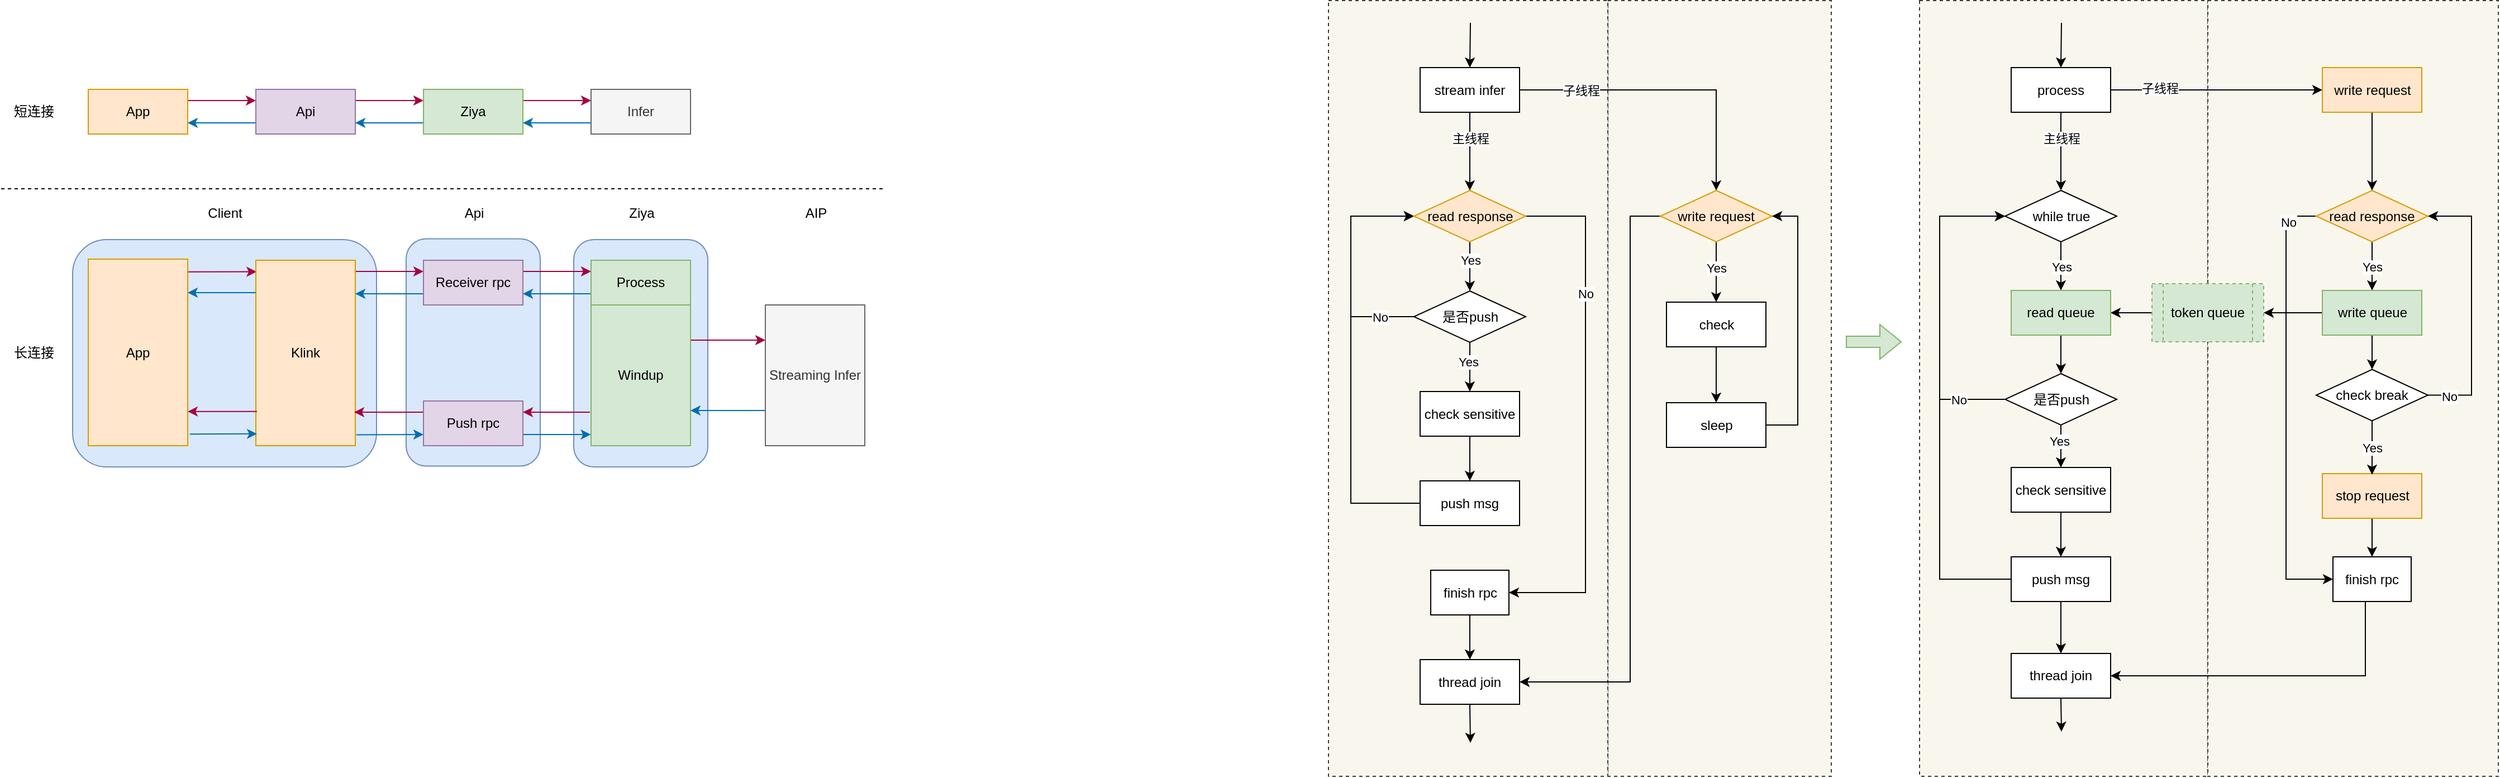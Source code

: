<mxfile>
    <diagram id="pALt_KRPGuLqjfspw3xM" name="第 1 页">
        <mxGraphModel dx="1208" dy="265" grid="0" gridSize="10" guides="1" tooltips="1" connect="1" arrows="1" fold="1" page="0" pageScale="1" pageWidth="827" pageHeight="1169" math="0" shadow="0">
            <root>
                <mxCell id="0"/>
                <mxCell id="1" parent="0"/>
                <mxCell id="155" value="" style="rounded=0;whiteSpace=wrap;html=1;dashed=1;fillColor=#f9f7ed;strokeColor=#36393d;" vertex="1" parent="1">
                    <mxGeometry x="2059" y="485.5" width="258" height="694.5" as="geometry"/>
                </mxCell>
                <mxCell id="151" value="" style="rounded=0;whiteSpace=wrap;html=1;dashed=1;fillColor=#f9f7ed;strokeColor=#36393d;" vertex="1" parent="1">
                    <mxGeometry x="1780" y="485.5" width="200" height="694.5" as="geometry"/>
                </mxCell>
                <mxCell id="150" value="" style="rounded=0;whiteSpace=wrap;html=1;dashed=1;fillColor=#f9f7ed;strokeColor=#36393d;" vertex="1" parent="1">
                    <mxGeometry x="1530" y="485.5" width="250" height="694.5" as="geometry"/>
                </mxCell>
                <mxCell id="53" value="" style="rounded=1;whiteSpace=wrap;html=1;fillColor=#dae8fc;strokeColor=#6c8ebf;" vertex="1" parent="1">
                    <mxGeometry x="854.5" y="699.5" width="120" height="203.5" as="geometry"/>
                </mxCell>
                <mxCell id="52" value="" style="rounded=1;whiteSpace=wrap;html=1;fillColor=#dae8fc;strokeColor=#6c8ebf;" vertex="1" parent="1">
                    <mxGeometry x="704.5" y="698.75" width="120" height="203.5" as="geometry"/>
                </mxCell>
                <mxCell id="50" value="" style="rounded=1;whiteSpace=wrap;html=1;fillColor=#dae8fc;strokeColor=#6c8ebf;" vertex="1" parent="1">
                    <mxGeometry x="406" y="699.5" width="272" height="203.5" as="geometry"/>
                </mxCell>
                <mxCell id="10" style="edgeStyle=none;html=1;exitX=1;exitY=0.25;exitDx=0;exitDy=0;entryX=0;entryY=0.25;entryDx=0;entryDy=0;fillColor=#d80073;strokeColor=#A50040;" edge="1" parent="1" source="3" target="4">
                    <mxGeometry relative="1" as="geometry"/>
                </mxCell>
                <mxCell id="3" value="App" style="rounded=0;whiteSpace=wrap;html=1;fillColor=#ffe6cc;strokeColor=#d79b00;" vertex="1" parent="1">
                    <mxGeometry x="420" y="565" width="89" height="40" as="geometry"/>
                </mxCell>
                <mxCell id="11" style="edgeStyle=none;html=1;exitX=1;exitY=0.25;exitDx=0;exitDy=0;entryX=0;entryY=0.25;entryDx=0;entryDy=0;fillColor=#d80073;strokeColor=#A50040;" edge="1" parent="1" source="4" target="5">
                    <mxGeometry relative="1" as="geometry"/>
                </mxCell>
                <mxCell id="15" style="edgeStyle=none;html=1;exitX=0;exitY=0.75;exitDx=0;exitDy=0;entryX=1;entryY=0.75;entryDx=0;entryDy=0;fillColor=#1ba1e2;strokeColor=#006EAF;" edge="1" parent="1" source="4" target="3">
                    <mxGeometry relative="1" as="geometry"/>
                </mxCell>
                <mxCell id="4" value="Api" style="rounded=0;whiteSpace=wrap;html=1;fillColor=#e1d5e7;strokeColor=#9673a6;" vertex="1" parent="1">
                    <mxGeometry x="570" y="565" width="89" height="40" as="geometry"/>
                </mxCell>
                <mxCell id="12" style="edgeStyle=none;html=1;exitX=1;exitY=0.25;exitDx=0;exitDy=0;entryX=0;entryY=0.25;entryDx=0;entryDy=0;fillColor=#d80073;strokeColor=#A50040;" edge="1" parent="1" source="5" target="8">
                    <mxGeometry relative="1" as="geometry"/>
                </mxCell>
                <mxCell id="14" style="edgeStyle=none;html=1;exitX=0;exitY=0.75;exitDx=0;exitDy=0;entryX=1;entryY=0.75;entryDx=0;entryDy=0;fillColor=#1ba1e2;strokeColor=#006EAF;" edge="1" parent="1" source="5" target="4">
                    <mxGeometry relative="1" as="geometry"/>
                </mxCell>
                <mxCell id="5" value="Ziya" style="rounded=0;whiteSpace=wrap;html=1;fillColor=#d5e8d4;strokeColor=#82b366;" vertex="1" parent="1">
                    <mxGeometry x="720" y="565" width="89" height="40" as="geometry"/>
                </mxCell>
                <mxCell id="13" style="edgeStyle=none;html=1;exitX=0;exitY=0.75;exitDx=0;exitDy=0;entryX=1;entryY=0.75;entryDx=0;entryDy=0;fillColor=#1ba1e2;strokeColor=#006EAF;" edge="1" parent="1" source="8" target="5">
                    <mxGeometry relative="1" as="geometry"/>
                </mxCell>
                <mxCell id="8" value="Infer" style="rounded=0;whiteSpace=wrap;html=1;fillColor=#f5f5f5;strokeColor=#666666;fontColor=#333333;" vertex="1" parent="1">
                    <mxGeometry x="870" y="565" width="89" height="40" as="geometry"/>
                </mxCell>
                <mxCell id="20" style="edgeStyle=none;html=1;exitX=0.99;exitY=0.068;exitDx=0;exitDy=0;fillColor=#d80073;strokeColor=#A50040;entryX=0.007;entryY=0.062;entryDx=0;entryDy=0;entryPerimeter=0;exitPerimeter=0;" edge="1" parent="1" source="21" target="24">
                    <mxGeometry relative="1" as="geometry">
                        <mxPoint x="569" y="729" as="targetPoint"/>
                    </mxGeometry>
                </mxCell>
                <mxCell id="21" value="App" style="rounded=0;whiteSpace=wrap;html=1;fillColor=#ffe6cc;strokeColor=#d79b00;" vertex="1" parent="1">
                    <mxGeometry x="420" y="717" width="89" height="167" as="geometry"/>
                </mxCell>
                <mxCell id="22" style="edgeStyle=none;html=1;exitX=1;exitY=0.06;exitDx=0;exitDy=0;entryX=0;entryY=0.25;entryDx=0;entryDy=0;fillColor=#d80073;strokeColor=#A50040;exitPerimeter=0;" edge="1" parent="1" source="24" target="27">
                    <mxGeometry relative="1" as="geometry"/>
                </mxCell>
                <mxCell id="24" value="Klink" style="rounded=0;whiteSpace=wrap;html=1;fillColor=#ffe6cc;strokeColor=#d79b00;" vertex="1" parent="1">
                    <mxGeometry x="570" y="718" width="89" height="166" as="geometry"/>
                </mxCell>
                <mxCell id="32" style="edgeStyle=none;html=1;exitX=1;exitY=0.25;exitDx=0;exitDy=0;entryX=0;entryY=0.25;entryDx=0;entryDy=0;fillColor=#d80073;strokeColor=#A50040;" edge="1" parent="1" source="27" target="31">
                    <mxGeometry relative="1" as="geometry"/>
                </mxCell>
                <mxCell id="37" style="edgeStyle=none;html=1;exitX=0;exitY=0.75;exitDx=0;exitDy=0;fillColor=#1ba1e2;strokeColor=#006EAF;" edge="1" parent="1" source="27">
                    <mxGeometry relative="1" as="geometry">
                        <mxPoint x="659" y="748" as="targetPoint"/>
                    </mxGeometry>
                </mxCell>
                <mxCell id="27" value="Receiver rpc" style="rounded=0;whiteSpace=wrap;html=1;fillColor=#e1d5e7;strokeColor=#9673a6;" vertex="1" parent="1">
                    <mxGeometry x="720" y="718" width="89" height="40" as="geometry"/>
                </mxCell>
                <mxCell id="36" style="edgeStyle=none;html=1;exitX=1;exitY=0.75;exitDx=0;exitDy=0;entryX=-0.003;entryY=0.921;entryDx=0;entryDy=0;entryPerimeter=0;fillColor=#1ba1e2;strokeColor=#006EAF;" edge="1" parent="1" source="30" target="34">
                    <mxGeometry relative="1" as="geometry"/>
                </mxCell>
                <mxCell id="39" style="edgeStyle=none;html=1;exitX=0;exitY=0.25;exitDx=0;exitDy=0;fillColor=#d80073;strokeColor=#A50040;" edge="1" parent="1" source="30">
                    <mxGeometry relative="1" as="geometry">
                        <mxPoint x="658" y="854" as="targetPoint"/>
                    </mxGeometry>
                </mxCell>
                <mxCell id="30" value="Push rpc" style="rounded=0;whiteSpace=wrap;html=1;fillColor=#e1d5e7;strokeColor=#9673a6;" vertex="1" parent="1">
                    <mxGeometry x="720" y="844" width="89" height="40" as="geometry"/>
                </mxCell>
                <mxCell id="33" style="edgeStyle=none;html=1;exitX=0;exitY=0.75;exitDx=0;exitDy=0;entryX=1;entryY=0.75;entryDx=0;entryDy=0;fillColor=#1ba1e2;strokeColor=#006EAF;" edge="1" parent="1" source="31" target="27">
                    <mxGeometry relative="1" as="geometry"/>
                </mxCell>
                <mxCell id="31" value="Process" style="rounded=0;whiteSpace=wrap;html=1;fillColor=#d5e8d4;strokeColor=#82b366;" vertex="1" parent="1">
                    <mxGeometry x="870" y="718" width="89" height="40" as="geometry"/>
                </mxCell>
                <mxCell id="35" style="edgeStyle=none;html=1;entryX=1;entryY=0.25;entryDx=0;entryDy=0;fillColor=#d80073;strokeColor=#A50040;" edge="1" parent="1" target="30">
                    <mxGeometry relative="1" as="geometry">
                        <mxPoint x="869" y="854" as="sourcePoint"/>
                    </mxGeometry>
                </mxCell>
                <mxCell id="48" style="edgeStyle=none;html=1;exitX=1;exitY=0.25;exitDx=0;exitDy=0;entryX=0;entryY=0.25;entryDx=0;entryDy=0;fillColor=#d80073;strokeColor=#A50040;" edge="1" parent="1" source="34" target="47">
                    <mxGeometry relative="1" as="geometry"/>
                </mxCell>
                <mxCell id="34" value="Windup" style="rounded=0;whiteSpace=wrap;html=1;fillColor=#d5e8d4;strokeColor=#82b366;" vertex="1" parent="1">
                    <mxGeometry x="870" y="758" width="89" height="126" as="geometry"/>
                </mxCell>
                <mxCell id="40" style="edgeStyle=none;html=1;entryX=0;entryY=0.75;entryDx=0;entryDy=0;exitX=1.01;exitY=0.941;exitDx=0;exitDy=0;exitPerimeter=0;fillColor=#1ba1e2;strokeColor=#006EAF;" edge="1" parent="1" source="24" target="30">
                    <mxGeometry relative="1" as="geometry">
                        <mxPoint x="659" y="871" as="sourcePoint"/>
                        <mxPoint x="717.733" y="871.283" as="targetPoint"/>
                    </mxGeometry>
                </mxCell>
                <mxCell id="43" style="edgeStyle=none;html=1;exitX=0;exitY=0.75;exitDx=0;exitDy=0;fillColor=#1ba1e2;strokeColor=#006EAF;" edge="1" parent="1">
                    <mxGeometry relative="1" as="geometry">
                        <mxPoint x="570" y="747" as="sourcePoint"/>
                        <mxPoint x="509" y="747" as="targetPoint"/>
                    </mxGeometry>
                </mxCell>
                <mxCell id="45" style="edgeStyle=none;html=1;exitX=0;exitY=0.25;exitDx=0;exitDy=0;fillColor=#d80073;strokeColor=#A50040;" edge="1" parent="1">
                    <mxGeometry relative="1" as="geometry">
                        <mxPoint x="571" y="853.41" as="sourcePoint"/>
                        <mxPoint x="509.0" y="853.41" as="targetPoint"/>
                    </mxGeometry>
                </mxCell>
                <mxCell id="46" style="edgeStyle=none;html=1;entryX=0;entryY=0.75;entryDx=0;entryDy=0;exitX=1.01;exitY=0.941;exitDx=0;exitDy=0;exitPerimeter=0;fillColor=#1ba1e2;strokeColor=#006EAF;" edge="1" parent="1">
                    <mxGeometry relative="1" as="geometry">
                        <mxPoint x="510.89" y="873.616" as="sourcePoint"/>
                        <mxPoint x="571" y="873.41" as="targetPoint"/>
                    </mxGeometry>
                </mxCell>
                <mxCell id="49" style="edgeStyle=none;html=1;exitX=0;exitY=0.75;exitDx=0;exitDy=0;entryX=1;entryY=0.75;entryDx=0;entryDy=0;fillColor=#1ba1e2;strokeColor=#006EAF;" edge="1" parent="1" source="47" target="34">
                    <mxGeometry relative="1" as="geometry"/>
                </mxCell>
                <mxCell id="47" value="Streaming Infer" style="rounded=0;whiteSpace=wrap;html=1;fillColor=#f5f5f5;fontColor=#333333;strokeColor=#666666;" vertex="1" parent="1">
                    <mxGeometry x="1026" y="758" width="89" height="126" as="geometry"/>
                </mxCell>
                <mxCell id="56" value="Client" style="text;html=1;align=center;verticalAlign=middle;resizable=0;points=[];autosize=1;strokeColor=none;fillColor=none;" vertex="1" parent="1">
                    <mxGeometry x="517.5" y="663" width="49" height="26" as="geometry"/>
                </mxCell>
                <mxCell id="57" value="Api" style="text;html=1;align=center;verticalAlign=middle;resizable=0;points=[];autosize=1;strokeColor=none;fillColor=none;" vertex="1" parent="1">
                    <mxGeometry x="747" y="663" width="35" height="26" as="geometry"/>
                </mxCell>
                <mxCell id="58" value="Ziya" style="text;html=1;align=center;verticalAlign=middle;resizable=0;points=[];autosize=1;strokeColor=none;fillColor=none;" vertex="1" parent="1">
                    <mxGeometry x="894" y="663" width="41" height="26" as="geometry"/>
                </mxCell>
                <mxCell id="59" value="AIP" style="text;html=1;align=center;verticalAlign=middle;resizable=0;points=[];autosize=1;strokeColor=none;fillColor=none;" vertex="1" parent="1">
                    <mxGeometry x="1052" y="663" width="37" height="26" as="geometry"/>
                </mxCell>
                <mxCell id="60" value="" style="endArrow=none;dashed=1;html=1;" edge="1" parent="1">
                    <mxGeometry width="50" height="50" relative="1" as="geometry">
                        <mxPoint x="342" y="654" as="sourcePoint"/>
                        <mxPoint x="1134" y="654" as="targetPoint"/>
                    </mxGeometry>
                </mxCell>
                <mxCell id="61" value="短连接" style="text;html=1;align=center;verticalAlign=middle;resizable=0;points=[];autosize=1;strokeColor=none;fillColor=none;" vertex="1" parent="1">
                    <mxGeometry x="344" y="572" width="54" height="26" as="geometry"/>
                </mxCell>
                <mxCell id="62" value="长连接" style="text;html=1;align=center;verticalAlign=middle;resizable=0;points=[];autosize=1;strokeColor=none;fillColor=none;" vertex="1" parent="1">
                    <mxGeometry x="344" y="788.25" width="54" height="26" as="geometry"/>
                </mxCell>
                <mxCell id="86" style="html=1;exitX=0.5;exitY=1;exitDx=0;exitDy=0;entryX=0.5;entryY=0;entryDx=0;entryDy=0;" edge="1" parent="1" source="79" target="80">
                    <mxGeometry relative="1" as="geometry"/>
                </mxCell>
                <mxCell id="97" value="Yes" style="edgeLabel;html=1;align=center;verticalAlign=middle;resizable=0;points=[];" vertex="1" connectable="0" parent="86">
                    <mxGeometry x="-0.182" y="-2" relative="1" as="geometry">
                        <mxPoint y="-1" as="offset"/>
                    </mxGeometry>
                </mxCell>
                <mxCell id="94" style="edgeStyle=elbowEdgeStyle;rounded=0;html=1;exitX=0;exitY=0.5;exitDx=0;exitDy=0;entryX=0;entryY=0.5;entryDx=0;entryDy=0;" edge="1" parent="1" source="79" target="82">
                    <mxGeometry relative="1" as="geometry">
                        <Array as="points">
                            <mxPoint x="1550" y="735.5"/>
                        </Array>
                    </mxGeometry>
                </mxCell>
                <mxCell id="99" value="No" style="edgeLabel;html=1;align=center;verticalAlign=middle;resizable=0;points=[];" vertex="1" connectable="0" parent="94">
                    <mxGeometry x="-0.7" relative="1" as="geometry">
                        <mxPoint as="offset"/>
                    </mxGeometry>
                </mxCell>
                <mxCell id="79" value="是否push" style="rhombus;whiteSpace=wrap;html=1;" vertex="1" parent="1">
                    <mxGeometry x="1606.5" y="745.5" width="100" height="46" as="geometry"/>
                </mxCell>
                <mxCell id="91" style="edgeStyle=none;rounded=0;html=1;exitX=0.5;exitY=1;exitDx=0;exitDy=0;" edge="1" parent="1" source="80" target="81">
                    <mxGeometry relative="1" as="geometry"/>
                </mxCell>
                <mxCell id="80" value="check sensitive" style="rounded=0;whiteSpace=wrap;html=1;" vertex="1" parent="1">
                    <mxGeometry x="1612" y="835.5" width="89" height="40" as="geometry"/>
                </mxCell>
                <mxCell id="93" style="edgeStyle=elbowEdgeStyle;rounded=0;html=1;exitX=0;exitY=0.5;exitDx=0;exitDy=0;entryX=0;entryY=0.5;entryDx=0;entryDy=0;" edge="1" parent="1" source="81" target="82">
                    <mxGeometry relative="1" as="geometry">
                        <Array as="points">
                            <mxPoint x="1550" y="815.5"/>
                            <mxPoint x="1630" y="1005.5"/>
                            <mxPoint x="1590" y="995.5"/>
                            <mxPoint x="1530" y="825.5"/>
                        </Array>
                    </mxGeometry>
                </mxCell>
                <mxCell id="81" value="push msg" style="rounded=0;whiteSpace=wrap;html=1;" vertex="1" parent="1">
                    <mxGeometry x="1612" y="915.5" width="89" height="40" as="geometry"/>
                </mxCell>
                <mxCell id="83" style="edgeStyle=none;html=1;exitX=0.5;exitY=1;exitDx=0;exitDy=0;" edge="1" parent="1" source="82" target="79">
                    <mxGeometry relative="1" as="geometry"/>
                </mxCell>
                <mxCell id="98" value="Yes" style="edgeLabel;html=1;align=center;verticalAlign=middle;resizable=0;points=[];" vertex="1" connectable="0" parent="83">
                    <mxGeometry x="-0.455" relative="1" as="geometry">
                        <mxPoint y="4" as="offset"/>
                    </mxGeometry>
                </mxCell>
                <mxCell id="101" style="edgeStyle=elbowEdgeStyle;rounded=0;html=1;exitX=1;exitY=0.5;exitDx=0;exitDy=0;entryX=1;entryY=0.5;entryDx=0;entryDy=0;" edge="1" parent="1" source="82" target="141">
                    <mxGeometry relative="1" as="geometry">
                        <mxPoint x="1745" y="678.5" as="targetPoint"/>
                        <Array as="points">
                            <mxPoint x="1760" y="855.5"/>
                            <mxPoint x="1760" y="845.5"/>
                        </Array>
                    </mxGeometry>
                </mxCell>
                <mxCell id="102" value="No" style="edgeLabel;html=1;align=center;verticalAlign=middle;resizable=0;points=[];" vertex="1" connectable="0" parent="101">
                    <mxGeometry x="-0.454" y="-3" relative="1" as="geometry">
                        <mxPoint x="3" y="-3" as="offset"/>
                    </mxGeometry>
                </mxCell>
                <mxCell id="82" value="read response" style="rhombus;whiteSpace=wrap;html=1;fillColor=#ffe6cc;strokeColor=#d79b00;" vertex="1" parent="1">
                    <mxGeometry x="1606.5" y="655.5" width="100" height="46" as="geometry"/>
                </mxCell>
                <mxCell id="89" value="" style="endArrow=classic;html=1;entryX=0.5;entryY=0;entryDx=0;entryDy=0;exitX=0.5;exitY=1;exitDx=0;exitDy=0;" edge="1" parent="1" source="103" target="82">
                    <mxGeometry width="50" height="50" relative="1" as="geometry">
                        <mxPoint x="1657" y="585.5" as="sourcePoint"/>
                        <mxPoint x="1681.5" y="545.5" as="targetPoint"/>
                    </mxGeometry>
                </mxCell>
                <mxCell id="124" value="主线程" style="edgeLabel;html=1;align=center;verticalAlign=middle;resizable=0;points=[];" vertex="1" connectable="0" parent="89">
                    <mxGeometry x="-0.333" relative="1" as="geometry">
                        <mxPoint as="offset"/>
                    </mxGeometry>
                </mxCell>
                <mxCell id="125" style="edgeStyle=elbowEdgeStyle;rounded=0;html=1;exitX=1;exitY=0.5;exitDx=0;exitDy=0;entryX=0.5;entryY=0;entryDx=0;entryDy=0;" edge="1" parent="1" source="103" target="128">
                    <mxGeometry relative="1" as="geometry">
                        <mxPoint x="1864.5" y="565.5" as="targetPoint"/>
                        <Array as="points">
                            <mxPoint x="1877" y="620"/>
                        </Array>
                    </mxGeometry>
                </mxCell>
                <mxCell id="126" value="子线程" style="edgeLabel;html=1;align=center;verticalAlign=middle;resizable=0;points=[];" vertex="1" connectable="0" parent="125">
                    <mxGeometry x="0.257" y="-2" relative="1" as="geometry">
                        <mxPoint x="-112" y="-2" as="offset"/>
                    </mxGeometry>
                </mxCell>
                <mxCell id="103" value="stream infer" style="rounded=0;whiteSpace=wrap;html=1;" vertex="1" parent="1">
                    <mxGeometry x="1612" y="545.5" width="89" height="40" as="geometry"/>
                </mxCell>
                <mxCell id="104" value="" style="endArrow=classic;html=1;rounded=0;entryX=0.5;entryY=0;entryDx=0;entryDy=0;" edge="1" parent="1" target="103">
                    <mxGeometry width="50" height="50" relative="1" as="geometry">
                        <mxPoint x="1657" y="505.5" as="sourcePoint"/>
                        <mxPoint x="1660" y="455.5" as="targetPoint"/>
                    </mxGeometry>
                </mxCell>
                <mxCell id="132" style="edgeStyle=elbowEdgeStyle;rounded=0;html=1;exitX=0.5;exitY=1;exitDx=0;exitDy=0;" edge="1" parent="1" source="128" target="131">
                    <mxGeometry relative="1" as="geometry"/>
                </mxCell>
                <mxCell id="195" value="Yes" style="edgeLabel;html=1;align=center;verticalAlign=middle;resizable=0;points=[];" vertex="1" connectable="0" parent="132">
                    <mxGeometry x="-0.145" relative="1" as="geometry">
                        <mxPoint as="offset"/>
                    </mxGeometry>
                </mxCell>
                <mxCell id="198" style="edgeStyle=elbowEdgeStyle;rounded=0;html=1;exitX=0;exitY=0.5;exitDx=0;exitDy=0;entryX=1;entryY=0.5;entryDx=0;entryDy=0;" edge="1" parent="1" source="128" target="196">
                    <mxGeometry relative="1" as="geometry">
                        <Array as="points">
                            <mxPoint x="1800" y="890"/>
                        </Array>
                    </mxGeometry>
                </mxCell>
                <mxCell id="128" value="write request" style="rhombus;whiteSpace=wrap;html=1;fillColor=#ffe6cc;strokeColor=#d79b00;" vertex="1" parent="1">
                    <mxGeometry x="1827" y="655.5" width="100" height="46" as="geometry"/>
                </mxCell>
                <mxCell id="135" value="" style="edgeStyle=elbowEdgeStyle;rounded=0;html=1;" edge="1" parent="1" source="131" target="134">
                    <mxGeometry relative="1" as="geometry"/>
                </mxCell>
                <mxCell id="131" value="check" style="rounded=0;whiteSpace=wrap;html=1;" vertex="1" parent="1">
                    <mxGeometry x="1832.5" y="755.5" width="89" height="40" as="geometry"/>
                </mxCell>
                <mxCell id="136" style="edgeStyle=elbowEdgeStyle;rounded=0;html=1;exitX=1;exitY=0.5;exitDx=0;exitDy=0;entryX=1;entryY=0.5;entryDx=0;entryDy=0;" edge="1" parent="1" source="134" target="128">
                    <mxGeometry relative="1" as="geometry">
                        <Array as="points">
                            <mxPoint x="1950" y="770"/>
                        </Array>
                    </mxGeometry>
                </mxCell>
                <mxCell id="134" value="sleep" style="rounded=0;whiteSpace=wrap;html=1;" vertex="1" parent="1">
                    <mxGeometry x="1832.5" y="845.5" width="89" height="40" as="geometry"/>
                </mxCell>
                <mxCell id="142" style="edgeStyle=elbowEdgeStyle;rounded=0;html=1;exitX=0.5;exitY=1;exitDx=0;exitDy=0;elbow=vertical;entryX=0.5;entryY=0;entryDx=0;entryDy=0;" edge="1" parent="1" source="141" target="196">
                    <mxGeometry relative="1" as="geometry">
                        <mxPoint x="1656.353" y="1095.5" as="targetPoint"/>
                    </mxGeometry>
                </mxCell>
                <mxCell id="141" value="finish rpc" style="rounded=0;whiteSpace=wrap;html=1;" vertex="1" parent="1">
                    <mxGeometry x="1621.5" y="995.5" width="70" height="40" as="geometry"/>
                </mxCell>
                <mxCell id="154" value="" style="rounded=0;whiteSpace=wrap;html=1;dashed=1;fillColor=#f9f7ed;strokeColor=#36393d;" vertex="1" parent="1">
                    <mxGeometry x="2317" y="485.5" width="260" height="694.5" as="geometry"/>
                </mxCell>
                <mxCell id="158" style="html=1;exitX=0.5;exitY=1;exitDx=0;exitDy=0;entryX=0.5;entryY=0;entryDx=0;entryDy=0;" edge="1" parent="1" source="162" target="164">
                    <mxGeometry relative="1" as="geometry">
                        <mxPoint x="2185.5" y="909.5" as="targetPoint"/>
                    </mxGeometry>
                </mxCell>
                <mxCell id="159" value="Yes" style="edgeLabel;html=1;align=center;verticalAlign=middle;resizable=0;points=[];" vertex="1" connectable="0" parent="158">
                    <mxGeometry x="-0.182" y="-2" relative="1" as="geometry">
                        <mxPoint y="-1" as="offset"/>
                    </mxGeometry>
                </mxCell>
                <mxCell id="160" style="edgeStyle=elbowEdgeStyle;rounded=0;html=1;exitX=0;exitY=0.5;exitDx=0;exitDy=0;entryX=0;entryY=0.5;entryDx=0;entryDy=0;" edge="1" parent="1" source="162" target="171">
                    <mxGeometry relative="1" as="geometry">
                        <Array as="points">
                            <mxPoint x="2077" y="760"/>
                        </Array>
                    </mxGeometry>
                </mxCell>
                <mxCell id="161" value="No" style="edgeLabel;html=1;align=center;verticalAlign=middle;resizable=0;points=[];" vertex="1" connectable="0" parent="160">
                    <mxGeometry x="-0.7" relative="1" as="geometry">
                        <mxPoint as="offset"/>
                    </mxGeometry>
                </mxCell>
                <mxCell id="162" value="是否push" style="rhombus;whiteSpace=wrap;html=1;" vertex="1" parent="1">
                    <mxGeometry x="2135.5" y="819.5" width="100" height="46" as="geometry"/>
                </mxCell>
                <mxCell id="163" style="edgeStyle=none;rounded=0;html=1;exitX=0.5;exitY=1;exitDx=0;exitDy=0;" edge="1" parent="1" source="164" target="166">
                    <mxGeometry relative="1" as="geometry"/>
                </mxCell>
                <mxCell id="164" value="check sensitive" style="rounded=0;whiteSpace=wrap;html=1;" vertex="1" parent="1">
                    <mxGeometry x="2141" y="903.5" width="89" height="40" as="geometry"/>
                </mxCell>
                <mxCell id="215" style="edgeStyle=elbowEdgeStyle;rounded=0;html=1;exitX=0.5;exitY=1;exitDx=0;exitDy=0;entryX=0.5;entryY=0;entryDx=0;entryDy=0;" edge="1" parent="1" source="166" target="214">
                    <mxGeometry relative="1" as="geometry"/>
                </mxCell>
                <mxCell id="231" style="edgeStyle=elbowEdgeStyle;rounded=0;html=1;exitX=0;exitY=0.5;exitDx=0;exitDy=0;entryX=0;entryY=0.5;entryDx=0;entryDy=0;" edge="1" parent="1" source="166" target="171">
                    <mxGeometry relative="1" as="geometry">
                        <Array as="points">
                            <mxPoint x="2077" y="870"/>
                            <mxPoint x="2077" y="840"/>
                        </Array>
                    </mxGeometry>
                </mxCell>
                <mxCell id="166" value="push msg" style="rounded=0;whiteSpace=wrap;html=1;" vertex="1" parent="1">
                    <mxGeometry x="2141" y="983.5" width="89" height="40" as="geometry"/>
                </mxCell>
                <mxCell id="223" value="Yes" style="edgeStyle=elbowEdgeStyle;rounded=0;html=1;exitX=0.5;exitY=1;exitDx=0;exitDy=0;entryX=0.5;entryY=0;entryDx=0;entryDy=0;elbow=vertical;" edge="1" parent="1" source="171" target="201">
                    <mxGeometry relative="1" as="geometry"/>
                </mxCell>
                <mxCell id="171" value="while true" style="rhombus;whiteSpace=wrap;html=1;" vertex="1" parent="1">
                    <mxGeometry x="2135.5" y="655.5" width="100" height="46" as="geometry"/>
                </mxCell>
                <mxCell id="172" value="" style="endArrow=classic;html=1;entryX=0.5;entryY=0;entryDx=0;entryDy=0;exitX=0.5;exitY=1;exitDx=0;exitDy=0;" edge="1" parent="1" source="176" target="171">
                    <mxGeometry width="50" height="50" relative="1" as="geometry">
                        <mxPoint x="2186" y="585.5" as="sourcePoint"/>
                        <mxPoint x="2210.5" y="545.5" as="targetPoint"/>
                    </mxGeometry>
                </mxCell>
                <mxCell id="173" value="主线程" style="edgeLabel;html=1;align=center;verticalAlign=middle;resizable=0;points=[];" vertex="1" connectable="0" parent="172">
                    <mxGeometry x="-0.333" relative="1" as="geometry">
                        <mxPoint as="offset"/>
                    </mxGeometry>
                </mxCell>
                <mxCell id="228" style="edgeStyle=elbowEdgeStyle;rounded=0;html=1;exitX=1;exitY=0.5;exitDx=0;exitDy=0;entryX=0;entryY=0.5;entryDx=0;entryDy=0;" edge="1" parent="1" source="176" target="191">
                    <mxGeometry relative="1" as="geometry"/>
                </mxCell>
                <mxCell id="229" value="子线程" style="edgeLabel;html=1;align=center;verticalAlign=middle;resizable=0;points=[];" vertex="1" connectable="0" parent="228">
                    <mxGeometry x="-0.546" y="4" relative="1" as="geometry">
                        <mxPoint x="1" y="2" as="offset"/>
                    </mxGeometry>
                </mxCell>
                <mxCell id="176" value="process" style="rounded=0;whiteSpace=wrap;html=1;" vertex="1" parent="1">
                    <mxGeometry x="2141" y="545.5" width="89" height="40" as="geometry"/>
                </mxCell>
                <mxCell id="177" value="" style="endArrow=classic;html=1;rounded=0;entryX=0.5;entryY=0;entryDx=0;entryDy=0;" edge="1" parent="1" target="176">
                    <mxGeometry width="50" height="50" relative="1" as="geometry">
                        <mxPoint x="2186" y="505.5" as="sourcePoint"/>
                        <mxPoint x="2189" y="455.5" as="targetPoint"/>
                    </mxGeometry>
                </mxCell>
                <mxCell id="222" value="Yes" style="edgeStyle=elbowEdgeStyle;rounded=0;html=1;exitX=0.5;exitY=1;exitDx=0;exitDy=0;entryX=0.5;entryY=0;entryDx=0;entryDy=0;elbow=vertical;" edge="1" parent="1" source="179" target="181">
                    <mxGeometry relative="1" as="geometry"/>
                </mxCell>
                <mxCell id="226" style="edgeStyle=elbowEdgeStyle;rounded=0;html=1;exitX=0;exitY=0.5;exitDx=0;exitDy=0;entryX=0;entryY=0.5;entryDx=0;entryDy=0;" edge="1" parent="1" source="179" target="193">
                    <mxGeometry relative="1" as="geometry">
                        <mxPoint x="2370" y="1090" as="targetPoint"/>
                        <mxPoint x="2399.0" y="678.5" as="sourcePoint"/>
                        <Array as="points">
                            <mxPoint x="2387" y="860"/>
                            <mxPoint x="2377" y="850"/>
                        </Array>
                    </mxGeometry>
                </mxCell>
                <mxCell id="227" value="No" style="edgeLabel;html=1;align=center;verticalAlign=middle;resizable=0;points=[];" vertex="1" connectable="0" parent="226">
                    <mxGeometry x="-0.841" y="2" relative="1" as="geometry">
                        <mxPoint y="1" as="offset"/>
                    </mxGeometry>
                </mxCell>
                <mxCell id="179" value="read response" style="rhombus;whiteSpace=wrap;html=1;fillColor=#ffe6cc;strokeColor=#d79b00;" vertex="1" parent="1">
                    <mxGeometry x="2414" y="655.5" width="100" height="46" as="geometry"/>
                </mxCell>
                <mxCell id="221" style="edgeStyle=elbowEdgeStyle;rounded=0;html=1;exitX=0.5;exitY=1;exitDx=0;exitDy=0;entryX=0.5;entryY=0;entryDx=0;entryDy=0;" edge="1" parent="1" source="181" target="194">
                    <mxGeometry relative="1" as="geometry"/>
                </mxCell>
                <mxCell id="224" style="edgeStyle=elbowEdgeStyle;rounded=0;html=1;exitX=0;exitY=0.5;exitDx=0;exitDy=0;entryX=1;entryY=0.5;entryDx=0;entryDy=0;" edge="1" parent="1" source="181" target="186">
                    <mxGeometry relative="1" as="geometry">
                        <mxPoint x="2364" y="765" as="targetPoint"/>
                    </mxGeometry>
                </mxCell>
                <mxCell id="181" value="write queue" style="rounded=0;whiteSpace=wrap;html=1;fillColor=#d5e8d4;strokeColor=#82b366;" vertex="1" parent="1">
                    <mxGeometry x="2419.5" y="745" width="89" height="40" as="geometry"/>
                </mxCell>
                <mxCell id="213" style="edgeStyle=elbowEdgeStyle;rounded=0;html=1;exitX=0.5;exitY=1;exitDx=0;exitDy=0;entryX=0.5;entryY=0;entryDx=0;entryDy=0;" edge="1" parent="1" source="183" target="193">
                    <mxGeometry relative="1" as="geometry"/>
                </mxCell>
                <mxCell id="183" value="stop request" style="rounded=0;whiteSpace=wrap;html=1;fillColor=#ffe6cc;strokeColor=#d79b00;" vertex="1" parent="1">
                    <mxGeometry x="2419.5" y="909" width="89" height="40" as="geometry"/>
                </mxCell>
                <mxCell id="225" style="edgeStyle=elbowEdgeStyle;rounded=0;html=1;exitX=0;exitY=0.5;exitDx=0;exitDy=0;entryX=1;entryY=0.5;entryDx=0;entryDy=0;" edge="1" parent="1" source="186" target="201">
                    <mxGeometry relative="1" as="geometry"/>
                </mxCell>
                <mxCell id="186" value="token queue" style="shape=process;whiteSpace=wrap;html=1;backgroundOutline=1;dashed=1;fillColor=#d5e8d4;strokeColor=#82b366;" vertex="1" parent="1">
                    <mxGeometry x="2267" y="739" width="100" height="52" as="geometry"/>
                </mxCell>
                <mxCell id="189" value="" style="shape=flexArrow;endArrow=classic;html=1;rounded=0;fillColor=#d5e8d4;strokeColor=#82b366;" edge="1" parent="1">
                    <mxGeometry width="50" height="50" relative="1" as="geometry">
                        <mxPoint x="1993" y="791.0" as="sourcePoint"/>
                        <mxPoint x="2043" y="791.0" as="targetPoint"/>
                    </mxGeometry>
                </mxCell>
                <mxCell id="192" style="edgeStyle=elbowEdgeStyle;rounded=0;html=1;exitX=0.5;exitY=1;exitDx=0;exitDy=0;entryX=0.5;entryY=0;entryDx=0;entryDy=0;" edge="1" parent="1" source="191" target="179">
                    <mxGeometry relative="1" as="geometry"/>
                </mxCell>
                <mxCell id="191" value="write request" style="rounded=0;whiteSpace=wrap;html=1;fillColor=#ffe6cc;strokeColor=#d79b00;" vertex="1" parent="1">
                    <mxGeometry x="2419.5" y="545.5" width="89" height="40" as="geometry"/>
                </mxCell>
                <mxCell id="216" style="edgeStyle=elbowEdgeStyle;rounded=0;html=1;exitX=0.5;exitY=1;exitDx=0;exitDy=0;entryX=1;entryY=0.5;entryDx=0;entryDy=0;" edge="1" parent="1" source="193" target="214">
                    <mxGeometry relative="1" as="geometry">
                        <Array as="points">
                            <mxPoint x="2458" y="1090"/>
                        </Array>
                    </mxGeometry>
                </mxCell>
                <mxCell id="193" value="finish rpc" style="rounded=0;whiteSpace=wrap;html=1;" vertex="1" parent="1">
                    <mxGeometry x="2429" y="983.5" width="70" height="40" as="geometry"/>
                </mxCell>
                <mxCell id="208" value="Yes" style="edgeStyle=elbowEdgeStyle;rounded=0;html=1;exitX=0.5;exitY=1;exitDx=0;exitDy=0;elbow=vertical;" edge="1" parent="1" source="194">
                    <mxGeometry relative="1" as="geometry">
                        <mxPoint x="2464" y="886.75" as="sourcePoint"/>
                        <mxPoint x="2464" y="910" as="targetPoint"/>
                    </mxGeometry>
                </mxCell>
                <mxCell id="210" style="edgeStyle=elbowEdgeStyle;rounded=0;html=1;exitX=1;exitY=0.5;exitDx=0;exitDy=0;" edge="1" parent="1" source="194">
                    <mxGeometry relative="1" as="geometry">
                        <mxPoint x="2514.667" y="838.75" as="targetPoint"/>
                    </mxGeometry>
                </mxCell>
                <mxCell id="211" style="edgeStyle=elbowEdgeStyle;rounded=0;html=1;exitX=1;exitY=0.5;exitDx=0;exitDy=0;entryX=1;entryY=0.5;entryDx=0;entryDy=0;" edge="1" parent="1" source="194" target="179">
                    <mxGeometry relative="1" as="geometry">
                        <Array as="points">
                            <mxPoint x="2553" y="760"/>
                        </Array>
                    </mxGeometry>
                </mxCell>
                <mxCell id="212" value="No" style="edgeLabel;html=1;align=center;verticalAlign=middle;resizable=0;points=[];" vertex="1" connectable="0" parent="211">
                    <mxGeometry x="-0.815" y="-3" relative="1" as="geometry">
                        <mxPoint x="-3" y="-2" as="offset"/>
                    </mxGeometry>
                </mxCell>
                <mxCell id="194" value="check break" style="rhombus;whiteSpace=wrap;html=1;" vertex="1" parent="1">
                    <mxGeometry x="2414" y="815.75" width="100" height="46" as="geometry"/>
                </mxCell>
                <mxCell id="197" style="edgeStyle=elbowEdgeStyle;rounded=0;html=1;exitX=0.5;exitY=1;exitDx=0;exitDy=0;" edge="1" parent="1" source="196">
                    <mxGeometry relative="1" as="geometry">
                        <mxPoint x="1657" y="1150" as="targetPoint"/>
                    </mxGeometry>
                </mxCell>
                <mxCell id="196" value="thread join" style="rounded=0;whiteSpace=wrap;html=1;" vertex="1" parent="1">
                    <mxGeometry x="1612" y="1075.5" width="89" height="40" as="geometry"/>
                </mxCell>
                <mxCell id="220" style="edgeStyle=elbowEdgeStyle;rounded=0;html=1;exitX=0.5;exitY=1;exitDx=0;exitDy=0;entryX=0.5;entryY=0;entryDx=0;entryDy=0;" edge="1" parent="1" source="201" target="162">
                    <mxGeometry relative="1" as="geometry"/>
                </mxCell>
                <mxCell id="201" value="read queue" style="rounded=0;whiteSpace=wrap;html=1;fillColor=#d5e8d4;strokeColor=#82b366;" vertex="1" parent="1">
                    <mxGeometry x="2141" y="745" width="89" height="40" as="geometry"/>
                </mxCell>
                <mxCell id="217" style="edgeStyle=elbowEdgeStyle;rounded=0;html=1;exitX=0.5;exitY=1;exitDx=0;exitDy=0;" edge="1" parent="1" source="214">
                    <mxGeometry relative="1" as="geometry">
                        <mxPoint x="2186" y="1140" as="targetPoint"/>
                    </mxGeometry>
                </mxCell>
                <mxCell id="214" value="thread join" style="rounded=0;whiteSpace=wrap;html=1;" vertex="1" parent="1">
                    <mxGeometry x="2141" y="1070" width="89" height="40" as="geometry"/>
                </mxCell>
            </root>
        </mxGraphModel>
    </diagram>
</mxfile>